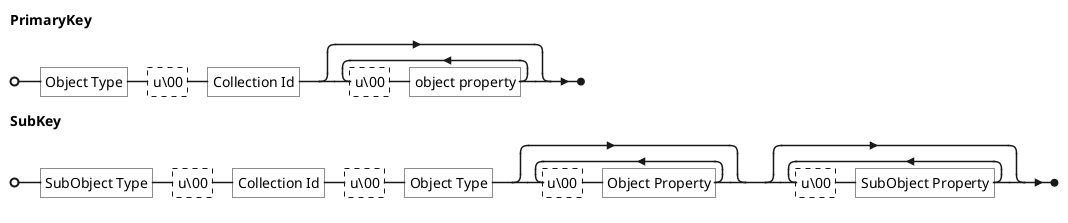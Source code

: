 @startebnf
PrimaryKey = "Object Type", ?u\00?, "Collection Id",  {?u\00?, "object property"};
SubKey = "SubObject Type", ?u\00?,  "Collection Id", ?u\00?,  "Object Type", {?u\00?, "Object Property"},  {?u\00?, "SubObject Property"};
@endebnf
